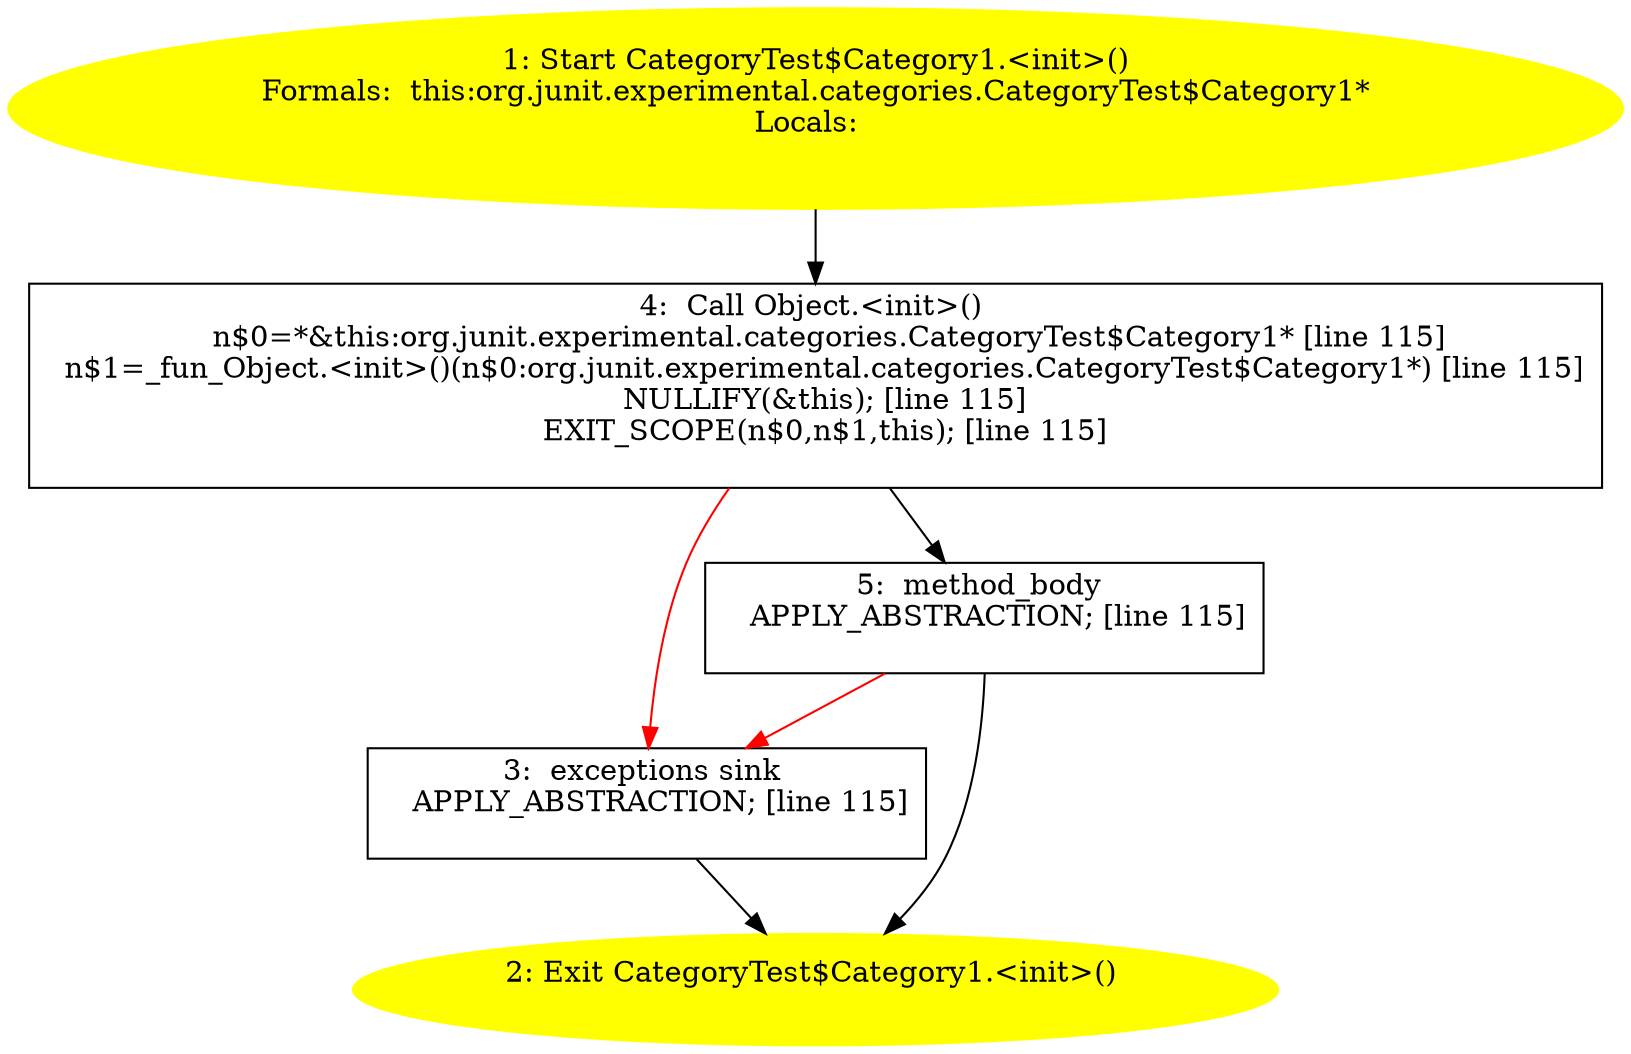 /* @generated */
digraph cfg {
"org.junit.experimental.categories.CategoryTest$Category1.<init>().72fe1cbe102c980723ee51dc4357ccdc_1" [label="1: Start CategoryTest$Category1.<init>()\nFormals:  this:org.junit.experimental.categories.CategoryTest$Category1*\nLocals:  \n  " color=yellow style=filled]
	

	 "org.junit.experimental.categories.CategoryTest$Category1.<init>().72fe1cbe102c980723ee51dc4357ccdc_1" -> "org.junit.experimental.categories.CategoryTest$Category1.<init>().72fe1cbe102c980723ee51dc4357ccdc_4" ;
"org.junit.experimental.categories.CategoryTest$Category1.<init>().72fe1cbe102c980723ee51dc4357ccdc_2" [label="2: Exit CategoryTest$Category1.<init>() \n  " color=yellow style=filled]
	

"org.junit.experimental.categories.CategoryTest$Category1.<init>().72fe1cbe102c980723ee51dc4357ccdc_3" [label="3:  exceptions sink \n   APPLY_ABSTRACTION; [line 115]\n " shape="box"]
	

	 "org.junit.experimental.categories.CategoryTest$Category1.<init>().72fe1cbe102c980723ee51dc4357ccdc_3" -> "org.junit.experimental.categories.CategoryTest$Category1.<init>().72fe1cbe102c980723ee51dc4357ccdc_2" ;
"org.junit.experimental.categories.CategoryTest$Category1.<init>().72fe1cbe102c980723ee51dc4357ccdc_4" [label="4:  Call Object.<init>() \n   n$0=*&this:org.junit.experimental.categories.CategoryTest$Category1* [line 115]\n  n$1=_fun_Object.<init>()(n$0:org.junit.experimental.categories.CategoryTest$Category1*) [line 115]\n  NULLIFY(&this); [line 115]\n  EXIT_SCOPE(n$0,n$1,this); [line 115]\n " shape="box"]
	

	 "org.junit.experimental.categories.CategoryTest$Category1.<init>().72fe1cbe102c980723ee51dc4357ccdc_4" -> "org.junit.experimental.categories.CategoryTest$Category1.<init>().72fe1cbe102c980723ee51dc4357ccdc_5" ;
	 "org.junit.experimental.categories.CategoryTest$Category1.<init>().72fe1cbe102c980723ee51dc4357ccdc_4" -> "org.junit.experimental.categories.CategoryTest$Category1.<init>().72fe1cbe102c980723ee51dc4357ccdc_3" [color="red" ];
"org.junit.experimental.categories.CategoryTest$Category1.<init>().72fe1cbe102c980723ee51dc4357ccdc_5" [label="5:  method_body \n   APPLY_ABSTRACTION; [line 115]\n " shape="box"]
	

	 "org.junit.experimental.categories.CategoryTest$Category1.<init>().72fe1cbe102c980723ee51dc4357ccdc_5" -> "org.junit.experimental.categories.CategoryTest$Category1.<init>().72fe1cbe102c980723ee51dc4357ccdc_2" ;
	 "org.junit.experimental.categories.CategoryTest$Category1.<init>().72fe1cbe102c980723ee51dc4357ccdc_5" -> "org.junit.experimental.categories.CategoryTest$Category1.<init>().72fe1cbe102c980723ee51dc4357ccdc_3" [color="red" ];
}
